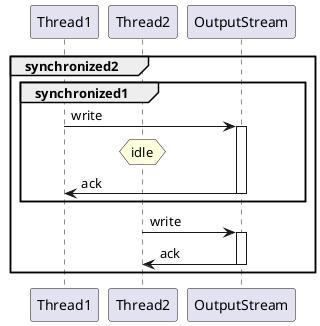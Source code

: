 @startuml
participant Thread1 order 1
participant Thread2 order 2
participant OutputStream order 3

group synchronized2
group synchronized1
Thread1 -> OutputStream: write
hnote over Thread2: idle
activate OutputStream
OutputStream -> Thread1: ack
deactivate OutputStream
end synchronized2
Thread2 -> OutputStream: write
activate OutputStream
OutputStream -> Thread2: ack
deactivate OutputStream
end synchronized1

@enduml